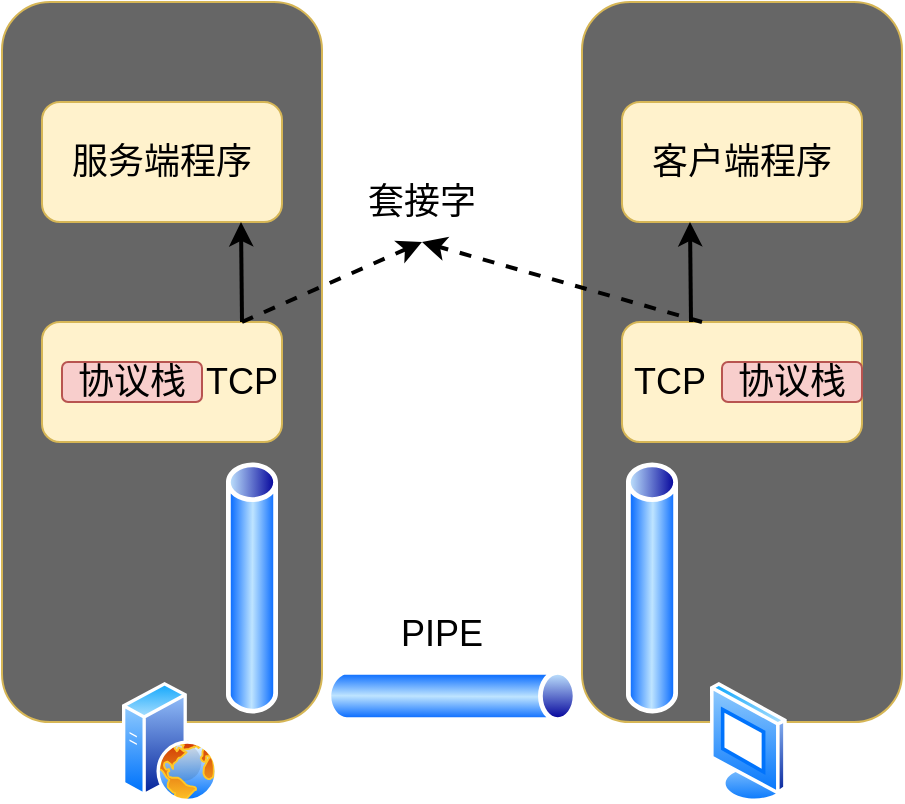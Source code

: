 <mxfile version="13.5.9" type="device"><diagram id="b0R7cZvt61FBojDd7Nn2" name="第 1 页"><mxGraphModel dx="1422" dy="713" grid="1" gridSize="10" guides="1" tooltips="1" connect="1" arrows="1" fold="1" page="1" pageScale="1" pageWidth="827" pageHeight="1169" math="0" shadow="0"><root><mxCell id="0"/><mxCell id="1" parent="0"/><mxCell id="6a1PjxI7OpjMD3S9klEj-1" value="" style="rounded=1;whiteSpace=wrap;html=1;strokeColor=#d6b656;fillColor=#666666;" vertex="1" parent="1"><mxGeometry x="70" y="130" width="160" height="360" as="geometry"/></mxCell><mxCell id="6a1PjxI7OpjMD3S9klEj-2" value="&lt;font style=&quot;font-size: 18px&quot;&gt;服务端程序&lt;/font&gt;" style="rounded=1;whiteSpace=wrap;html=1;fillColor=#fff2cc;strokeColor=#d6b656;" vertex="1" parent="1"><mxGeometry x="90" y="180" width="120" height="60" as="geometry"/></mxCell><mxCell id="6a1PjxI7OpjMD3S9klEj-3" value="" style="rounded=1;whiteSpace=wrap;html=1;fillColor=#fff2cc;strokeColor=#d6b656;" vertex="1" parent="1"><mxGeometry x="90" y="290" width="120" height="60" as="geometry"/></mxCell><mxCell id="6a1PjxI7OpjMD3S9klEj-4" value="&lt;font style=&quot;font-size: 18px&quot;&gt;协议栈&lt;/font&gt;" style="rounded=1;whiteSpace=wrap;html=1;fillColor=#f8cecc;strokeColor=#b85450;" vertex="1" parent="1"><mxGeometry x="100" y="310" width="70" height="20" as="geometry"/></mxCell><mxCell id="6a1PjxI7OpjMD3S9klEj-5" value="&lt;font style=&quot;font-size: 18px&quot;&gt;TCP&lt;/font&gt;" style="text;html=1;strokeColor=none;fillColor=none;align=center;verticalAlign=middle;whiteSpace=wrap;rounded=0;" vertex="1" parent="1"><mxGeometry x="170" y="310" width="40" height="20" as="geometry"/></mxCell><mxCell id="6a1PjxI7OpjMD3S9klEj-7" value="" style="aspect=fixed;perimeter=ellipsePerimeter;html=1;align=center;shadow=0;dashed=0;spacingTop=3;image;image=img/lib/active_directory/web_server.svg;fillColor=#666666;" vertex="1" parent="1"><mxGeometry x="130" y="470" width="48" height="60" as="geometry"/></mxCell><mxCell id="6a1PjxI7OpjMD3S9klEj-8" value="" style="rounded=1;whiteSpace=wrap;html=1;strokeColor=#d6b656;fillColor=#666666;" vertex="1" parent="1"><mxGeometry x="360" y="130" width="160" height="360" as="geometry"/></mxCell><mxCell id="6a1PjxI7OpjMD3S9klEj-9" value="&lt;font style=&quot;font-size: 18px&quot;&gt;客户端程序&lt;/font&gt;" style="rounded=1;whiteSpace=wrap;html=1;fillColor=#fff2cc;strokeColor=#d6b656;" vertex="1" parent="1"><mxGeometry x="380" y="180" width="120" height="60" as="geometry"/></mxCell><mxCell id="6a1PjxI7OpjMD3S9klEj-10" value="" style="rounded=1;whiteSpace=wrap;html=1;fillColor=#fff2cc;strokeColor=#d6b656;" vertex="1" parent="1"><mxGeometry x="380" y="290" width="120" height="60" as="geometry"/></mxCell><mxCell id="6a1PjxI7OpjMD3S9klEj-11" value="&lt;font style=&quot;font-size: 18px&quot;&gt;协议栈&lt;/font&gt;" style="rounded=1;whiteSpace=wrap;html=1;fillColor=#f8cecc;strokeColor=#b85450;" vertex="1" parent="1"><mxGeometry x="430" y="310" width="70" height="20" as="geometry"/></mxCell><mxCell id="6a1PjxI7OpjMD3S9klEj-12" value="&lt;font style=&quot;font-size: 18px&quot;&gt;TCP&lt;/font&gt;" style="text;html=1;strokeColor=none;fillColor=none;align=center;verticalAlign=middle;whiteSpace=wrap;rounded=0;" vertex="1" parent="1"><mxGeometry x="383.75" y="310" width="40" height="20" as="geometry"/></mxCell><mxCell id="6a1PjxI7OpjMD3S9klEj-13" value="" style="aspect=fixed;perimeter=ellipsePerimeter;html=1;align=center;shadow=0;dashed=0;spacingTop=3;image;image=img/lib/active_directory/vista_terminal.svg;fillColor=#666666;" vertex="1" parent="1"><mxGeometry x="423.75" y="470" width="39" height="60" as="geometry"/></mxCell><mxCell id="6a1PjxI7OpjMD3S9klEj-14" value="" style="aspect=fixed;perimeter=ellipsePerimeter;html=1;align=center;shadow=0;dashed=0;spacingTop=3;image;image=img/lib/active_directory/tunnel.svg;fillColor=#666666;rotation=90;" vertex="1" parent="1"><mxGeometry x="130" y="410" width="130" height="26" as="geometry"/></mxCell><mxCell id="6a1PjxI7OpjMD3S9klEj-16" value="" style="aspect=fixed;perimeter=ellipsePerimeter;html=1;align=center;shadow=0;dashed=0;spacingTop=3;image;image=img/lib/active_directory/tunnel.svg;fillColor=#666666;rotation=-180;" vertex="1" parent="1"><mxGeometry x="230" y="464" width="130" height="26" as="geometry"/></mxCell><mxCell id="6a1PjxI7OpjMD3S9klEj-17" value="" style="aspect=fixed;perimeter=ellipsePerimeter;html=1;align=center;shadow=0;dashed=0;spacingTop=3;image;image=img/lib/active_directory/tunnel.svg;fillColor=#666666;rotation=90;" vertex="1" parent="1"><mxGeometry x="330" y="410" width="130" height="26" as="geometry"/></mxCell><mxCell id="6a1PjxI7OpjMD3S9klEj-18" value="" style="endArrow=classic;html=1;strokeWidth=2;" edge="1" parent="1"><mxGeometry width="50" height="50" relative="1" as="geometry"><mxPoint x="190" y="290" as="sourcePoint"/><mxPoint x="189.5" y="240" as="targetPoint"/></mxGeometry></mxCell><mxCell id="6a1PjxI7OpjMD3S9klEj-19" value="" style="endArrow=classic;html=1;strokeWidth=2;" edge="1" parent="1"><mxGeometry width="50" height="50" relative="1" as="geometry"><mxPoint x="414.5" y="290" as="sourcePoint"/><mxPoint x="414" y="240" as="targetPoint"/></mxGeometry></mxCell><mxCell id="6a1PjxI7OpjMD3S9klEj-20" value="" style="endArrow=classic;html=1;strokeWidth=2;dashed=1;" edge="1" parent="1"><mxGeometry width="50" height="50" relative="1" as="geometry"><mxPoint x="190" y="290" as="sourcePoint"/><mxPoint x="280" y="250" as="targetPoint"/></mxGeometry></mxCell><mxCell id="6a1PjxI7OpjMD3S9klEj-21" value="" style="endArrow=classic;html=1;strokeWidth=2;dashed=1;" edge="1" parent="1"><mxGeometry width="50" height="50" relative="1" as="geometry"><mxPoint x="420" y="290" as="sourcePoint"/><mxPoint x="280" y="250" as="targetPoint"/></mxGeometry></mxCell><mxCell id="6a1PjxI7OpjMD3S9klEj-22" value="&lt;font style=&quot;font-size: 18px&quot;&gt;套接字&lt;/font&gt;" style="text;html=1;strokeColor=none;fillColor=none;align=center;verticalAlign=middle;whiteSpace=wrap;rounded=0;" vertex="1" parent="1"><mxGeometry x="250" y="220" width="60" height="20" as="geometry"/></mxCell><mxCell id="6a1PjxI7OpjMD3S9klEj-23" value="&lt;font style=&quot;font-size: 18px&quot;&gt;PIPE&lt;/font&gt;" style="text;html=1;strokeColor=none;fillColor=none;align=center;verticalAlign=middle;whiteSpace=wrap;rounded=0;" vertex="1" parent="1"><mxGeometry x="270" y="436" width="40" height="20" as="geometry"/></mxCell></root></mxGraphModel></diagram></mxfile>